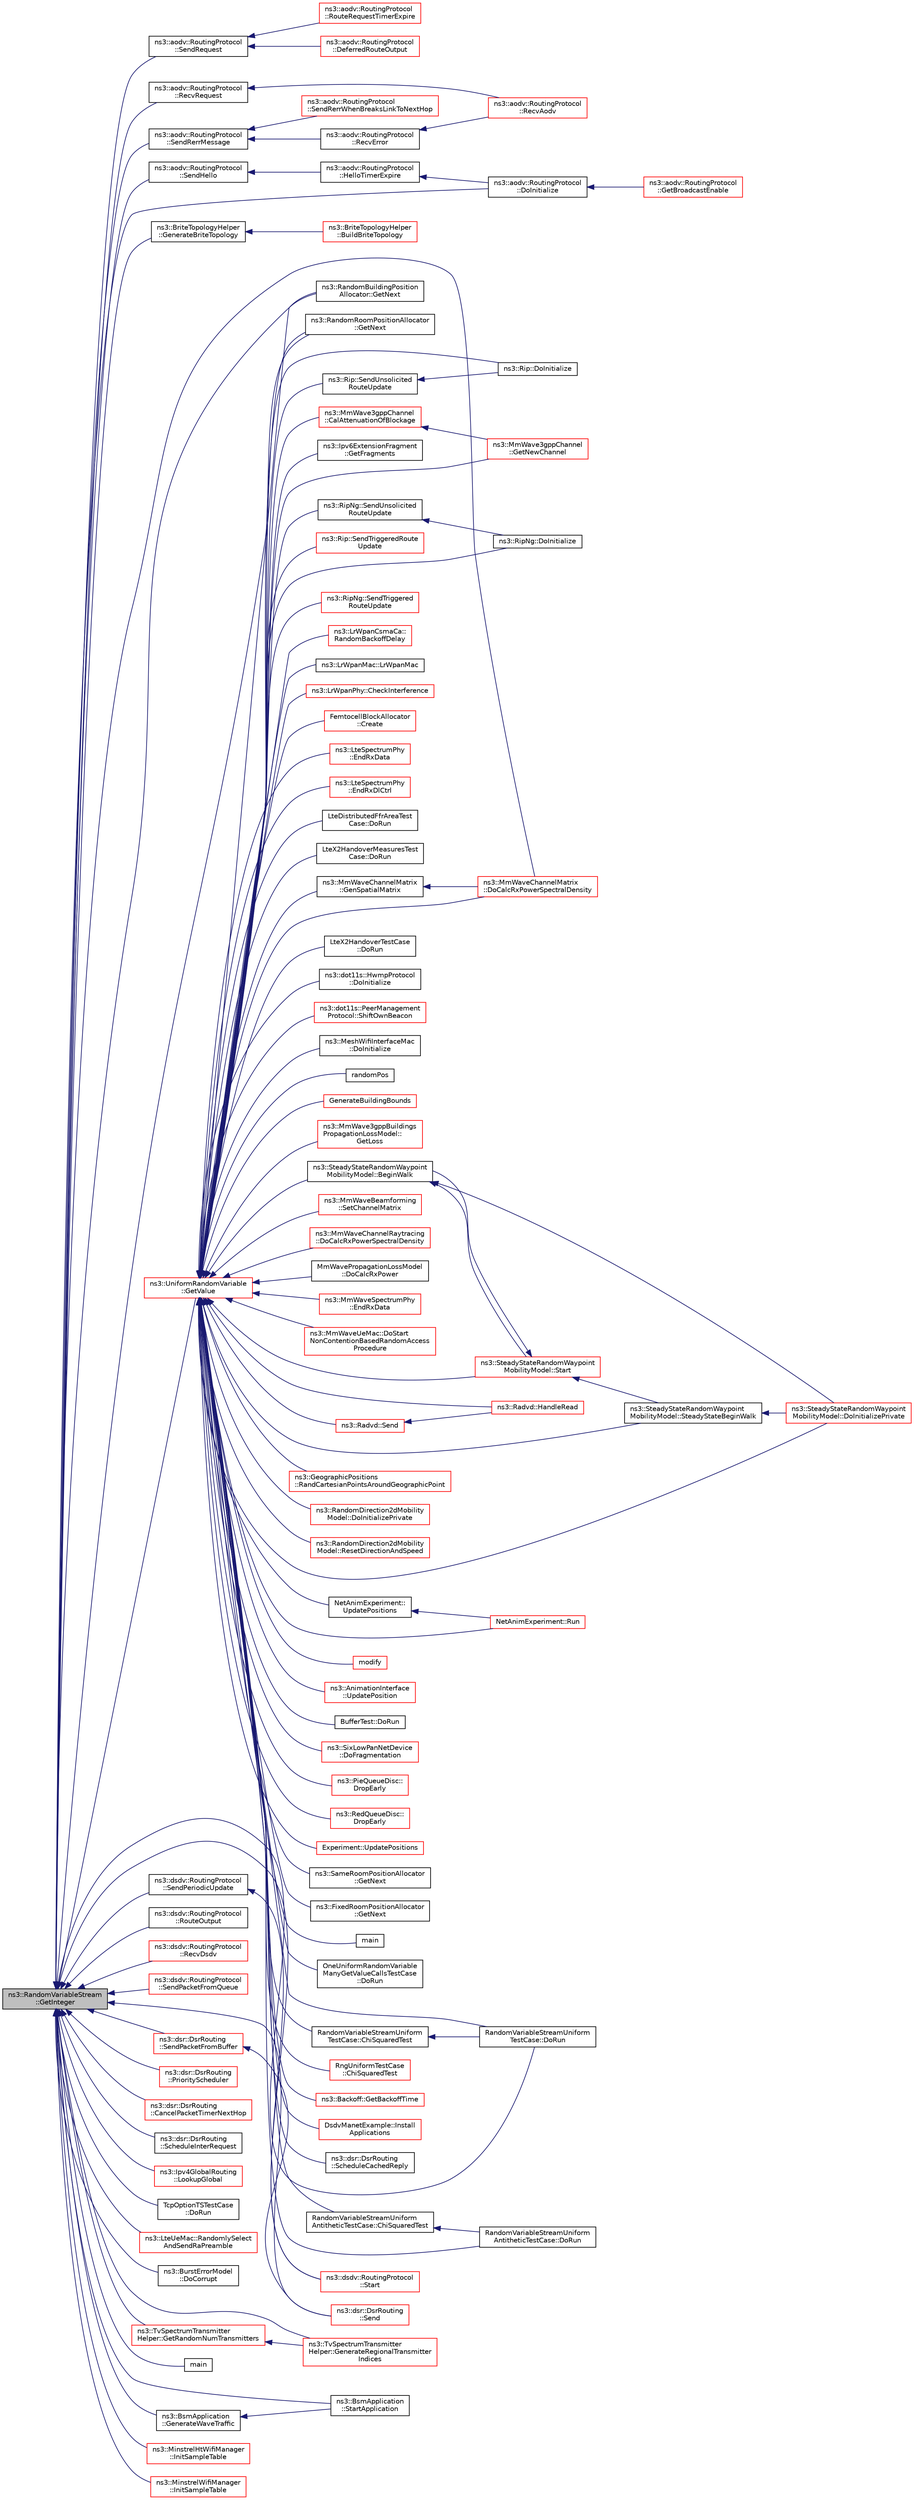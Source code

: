 digraph "ns3::RandomVariableStream::GetInteger"
{
  edge [fontname="Helvetica",fontsize="10",labelfontname="Helvetica",labelfontsize="10"];
  node [fontname="Helvetica",fontsize="10",shape=record];
  rankdir="LR";
  Node1 [label="ns3::RandomVariableStream\l::GetInteger",height=0.2,width=0.4,color="black", fillcolor="grey75", style="filled", fontcolor="black"];
  Node1 -> Node2 [dir="back",color="midnightblue",fontsize="10",style="solid"];
  Node2 [label="ns3::aodv::RoutingProtocol\l::SendRequest",height=0.2,width=0.4,color="black", fillcolor="white", style="filled",URL="$db/dd0/classns3_1_1aodv_1_1RoutingProtocol.html#a483f8df4d7855b2a71e506f665ca0828",tooltip="Send RREQ. "];
  Node2 -> Node3 [dir="back",color="midnightblue",fontsize="10",style="solid"];
  Node3 [label="ns3::aodv::RoutingProtocol\l::DeferredRouteOutput",height=0.2,width=0.4,color="red", fillcolor="white", style="filled",URL="$db/dd0/classns3_1_1aodv_1_1RoutingProtocol.html#a3e53873fd2f4dad41aeba24b9a16ce48",tooltip="Queue packet and send route request. "];
  Node2 -> Node4 [dir="back",color="midnightblue",fontsize="10",style="solid"];
  Node4 [label="ns3::aodv::RoutingProtocol\l::RouteRequestTimerExpire",height=0.2,width=0.4,color="red", fillcolor="white", style="filled",URL="$db/dd0/classns3_1_1aodv_1_1RoutingProtocol.html#ae2ede2e919e00345ce1ba385c0527611",tooltip="Handle route discovery process. "];
  Node1 -> Node5 [dir="back",color="midnightblue",fontsize="10",style="solid"];
  Node5 [label="ns3::aodv::RoutingProtocol\l::RecvRequest",height=0.2,width=0.4,color="black", fillcolor="white", style="filled",URL="$db/dd0/classns3_1_1aodv_1_1RoutingProtocol.html#adc8555f0e1e8ba05ea80a412b412d064",tooltip="Receive RREQ. "];
  Node5 -> Node6 [dir="back",color="midnightblue",fontsize="10",style="solid"];
  Node6 [label="ns3::aodv::RoutingProtocol\l::RecvAodv",height=0.2,width=0.4,color="red", fillcolor="white", style="filled",URL="$db/dd0/classns3_1_1aodv_1_1RoutingProtocol.html#a08c44000f66533e69bde85d68d75c354",tooltip="Receive and process control packet. "];
  Node1 -> Node7 [dir="back",color="midnightblue",fontsize="10",style="solid"];
  Node7 [label="ns3::aodv::RoutingProtocol\l::SendHello",height=0.2,width=0.4,color="black", fillcolor="white", style="filled",URL="$db/dd0/classns3_1_1aodv_1_1RoutingProtocol.html#a1b772ee4eda1d3dae376dac6926c0dcf",tooltip="Send hello. "];
  Node7 -> Node8 [dir="back",color="midnightblue",fontsize="10",style="solid"];
  Node8 [label="ns3::aodv::RoutingProtocol\l::HelloTimerExpire",height=0.2,width=0.4,color="black", fillcolor="white", style="filled",URL="$db/dd0/classns3_1_1aodv_1_1RoutingProtocol.html#a4dc002f2942cbcf436d16183c1c71f10",tooltip="Schedule next send of hello message. "];
  Node8 -> Node9 [dir="back",color="midnightblue",fontsize="10",style="solid"];
  Node9 [label="ns3::aodv::RoutingProtocol\l::DoInitialize",height=0.2,width=0.4,color="black", fillcolor="white", style="filled",URL="$db/dd0/classns3_1_1aodv_1_1RoutingProtocol.html#ae42c9385e8ede77f42fdb575e26ef880"];
  Node9 -> Node10 [dir="back",color="midnightblue",fontsize="10",style="solid"];
  Node10 [label="ns3::aodv::RoutingProtocol\l::GetBroadcastEnable",height=0.2,width=0.4,color="red", fillcolor="white", style="filled",URL="$db/dd0/classns3_1_1aodv_1_1RoutingProtocol.html#aabd68c3a12f1de9f3465e5025cdaa5bc"];
  Node1 -> Node11 [dir="back",color="midnightblue",fontsize="10",style="solid"];
  Node11 [label="ns3::aodv::RoutingProtocol\l::SendRerrMessage",height=0.2,width=0.4,color="black", fillcolor="white", style="filled",URL="$db/dd0/classns3_1_1aodv_1_1RoutingProtocol.html#abc216040fe7b7ac100ea7bf2ce9a0bdb",tooltip="Forward RERR. "];
  Node11 -> Node12 [dir="back",color="midnightblue",fontsize="10",style="solid"];
  Node12 [label="ns3::aodv::RoutingProtocol\l::RecvError",height=0.2,width=0.4,color="black", fillcolor="white", style="filled",URL="$db/dd0/classns3_1_1aodv_1_1RoutingProtocol.html#ae93fba9dbcde4f1eb0f2d7a189e9ae54",tooltip="Receive RERR from node with address src. "];
  Node12 -> Node6 [dir="back",color="midnightblue",fontsize="10",style="solid"];
  Node11 -> Node13 [dir="back",color="midnightblue",fontsize="10",style="solid"];
  Node13 [label="ns3::aodv::RoutingProtocol\l::SendRerrWhenBreaksLinkToNextHop",height=0.2,width=0.4,color="red", fillcolor="white", style="filled",URL="$db/dd0/classns3_1_1aodv_1_1RoutingProtocol.html#ae2ab3a83b71210d82c458e5e680c1351",tooltip="Initiate RERR. "];
  Node1 -> Node9 [dir="back",color="midnightblue",fontsize="10",style="solid"];
  Node1 -> Node14 [dir="back",color="midnightblue",fontsize="10",style="solid"];
  Node14 [label="ns3::BriteTopologyHelper\l::GenerateBriteTopology",height=0.2,width=0.4,color="black", fillcolor="white", style="filled",URL="$da/dee/classns3_1_1BriteTopologyHelper.html#a16c360e3a41d15cba5c517f87574be7d"];
  Node14 -> Node15 [dir="back",color="midnightblue",fontsize="10",style="solid"];
  Node15 [label="ns3::BriteTopologyHelper\l::BuildBriteTopology",height=0.2,width=0.4,color="red", fillcolor="white", style="filled",URL="$da/dee/classns3_1_1BriteTopologyHelper.html#a44c7d4b65e9200851ef20283f51f0e84"];
  Node1 -> Node16 [dir="back",color="midnightblue",fontsize="10",style="solid"];
  Node16 [label="ns3::RandomBuildingPosition\lAllocator::GetNext",height=0.2,width=0.4,color="black", fillcolor="white", style="filled",URL="$de/d30/classns3_1_1RandomBuildingPositionAllocator.html#af69e84fdb3d52246f61228ab4b9ac391"];
  Node1 -> Node17 [dir="back",color="midnightblue",fontsize="10",style="solid"];
  Node17 [label="ns3::RandomRoomPositionAllocator\l::GetNext",height=0.2,width=0.4,color="black", fillcolor="white", style="filled",URL="$dd/d26/classns3_1_1RandomRoomPositionAllocator.html#a01f64780cc703025e55f1cc451e2441c"];
  Node1 -> Node18 [dir="back",color="midnightblue",fontsize="10",style="solid"];
  Node18 [label="ns3::UniformRandomVariable\l::GetValue",height=0.2,width=0.4,color="red", fillcolor="white", style="filled",URL="$d0/d5b/classns3_1_1UniformRandomVariable.html#a03822d8c86ac51e9aa83bbc73041386b",tooltip="Get the next random value, as a double in the specified range . "];
  Node18 -> Node16 [dir="back",color="midnightblue",fontsize="10",style="solid"];
  Node18 -> Node17 [dir="back",color="midnightblue",fontsize="10",style="solid"];
  Node18 -> Node19 [dir="back",color="midnightblue",fontsize="10",style="solid"];
  Node19 [label="ns3::SameRoomPositionAllocator\l::GetNext",height=0.2,width=0.4,color="black", fillcolor="white", style="filled",URL="$db/dd1/classns3_1_1SameRoomPositionAllocator.html#ae6149d158a31b9962c8a6224d5503c9e"];
  Node18 -> Node20 [dir="back",color="midnightblue",fontsize="10",style="solid"];
  Node20 [label="ns3::FixedRoomPositionAllocator\l::GetNext",height=0.2,width=0.4,color="black", fillcolor="white", style="filled",URL="$d7/d7b/classns3_1_1FixedRoomPositionAllocator.html#a1fc0352d2663bac3336aa89e5b0e9a24"];
  Node18 -> Node21 [dir="back",color="midnightblue",fontsize="10",style="solid"];
  Node21 [label="main",height=0.2,width=0.4,color="black", fillcolor="white", style="filled",URL="$de/d38/sample-random-variable-stream_8cc.html#a0ddf1224851353fc92bfbff6f499fa97"];
  Node18 -> Node22 [dir="back",color="midnightblue",fontsize="10",style="solid"];
  Node22 [label="OneUniformRandomVariable\lManyGetValueCallsTestCase\l::DoRun",height=0.2,width=0.4,color="black", fillcolor="white", style="filled",URL="$db/dd2/classOneUniformRandomVariableManyGetValueCallsTestCase.html#aa51b2a9ca377c494f8f0595b56bbe56f",tooltip="Implementation to actually run this TestCase. "];
  Node18 -> Node23 [dir="back",color="midnightblue",fontsize="10",style="solid"];
  Node23 [label="RandomVariableStreamUniform\lTestCase::ChiSquaredTest",height=0.2,width=0.4,color="black", fillcolor="white", style="filled",URL="$dd/d48/classRandomVariableStreamUniformTestCase.html#ad54d3117255be7b5a8a79fced7d66d8a"];
  Node23 -> Node24 [dir="back",color="midnightblue",fontsize="10",style="solid"];
  Node24 [label="RandomVariableStreamUniform\lTestCase::DoRun",height=0.2,width=0.4,color="black", fillcolor="white", style="filled",URL="$dd/d48/classRandomVariableStreamUniformTestCase.html#acd98890e6413349110a471847035892f",tooltip="Implementation to actually run this TestCase. "];
  Node18 -> Node24 [dir="back",color="midnightblue",fontsize="10",style="solid"];
  Node18 -> Node25 [dir="back",color="midnightblue",fontsize="10",style="solid"];
  Node25 [label="RandomVariableStreamUniform\lAntitheticTestCase::ChiSquaredTest",height=0.2,width=0.4,color="black", fillcolor="white", style="filled",URL="$d5/d78/classRandomVariableStreamUniformAntitheticTestCase.html#af58e40a706e13445a6adfbdb4873ad45"];
  Node25 -> Node26 [dir="back",color="midnightblue",fontsize="10",style="solid"];
  Node26 [label="RandomVariableStreamUniform\lAntitheticTestCase::DoRun",height=0.2,width=0.4,color="black", fillcolor="white", style="filled",URL="$d5/d78/classRandomVariableStreamUniformAntitheticTestCase.html#a268aa184dc12129f1e8d52efb087b138",tooltip="Implementation to actually run this TestCase. "];
  Node18 -> Node26 [dir="back",color="midnightblue",fontsize="10",style="solid"];
  Node18 -> Node27 [dir="back",color="midnightblue",fontsize="10",style="solid"];
  Node27 [label="RngUniformTestCase\l::ChiSquaredTest",height=0.2,width=0.4,color="red", fillcolor="white", style="filled",URL="$dd/ddf/classRngUniformTestCase.html#a0b3ff4e75ad18f37e50a601c145f88ff"];
  Node18 -> Node28 [dir="back",color="midnightblue",fontsize="10",style="solid"];
  Node28 [label="ns3::Backoff::GetBackoffTime",height=0.2,width=0.4,color="red", fillcolor="white", style="filled",URL="$d8/d54/classns3_1_1Backoff.html#ab805c5622b6c624d8d929be36ac6cc93"];
  Node18 -> Node29 [dir="back",color="midnightblue",fontsize="10",style="solid"];
  Node29 [label="DsdvManetExample::Install\lApplications",height=0.2,width=0.4,color="red", fillcolor="white", style="filled",URL="$d3/d2a/classDsdvManetExample.html#a0ad1c4265d2a60564491d137832f273b"];
  Node18 -> Node30 [dir="back",color="midnightblue",fontsize="10",style="solid"];
  Node30 [label="ns3::dsr::DsrRouting\l::ScheduleCachedReply",height=0.2,width=0.4,color="black", fillcolor="white", style="filled",URL="$df/d32/classns3_1_1dsr_1_1DsrRouting.html#af078d9a9fe5a20264a93f481f6d0feb3"];
  Node18 -> Node31 [dir="back",color="midnightblue",fontsize="10",style="solid"];
  Node31 [label="ns3::Radvd::Send",height=0.2,width=0.4,color="red", fillcolor="white", style="filled",URL="$d5/dd8/classns3_1_1Radvd.html#a2dc4914b58690eaef190f38726d69bb2",tooltip="Send a packet. "];
  Node31 -> Node32 [dir="back",color="midnightblue",fontsize="10",style="solid"];
  Node32 [label="ns3::Radvd::HandleRead",height=0.2,width=0.4,color="red", fillcolor="white", style="filled",URL="$d5/dd8/classns3_1_1Radvd.html#a75cc828bc07117551ab886d986590045",tooltip="Handle received packet, especially router solicitation. "];
  Node18 -> Node32 [dir="back",color="midnightblue",fontsize="10",style="solid"];
  Node18 -> Node33 [dir="back",color="midnightblue",fontsize="10",style="solid"];
  Node33 [label="ns3::Ipv6ExtensionFragment\l::GetFragments",height=0.2,width=0.4,color="black", fillcolor="white", style="filled",URL="$de/dd5/classns3_1_1Ipv6ExtensionFragment.html#a60bc0fdd5a5d1bcb2223c98909eef44e",tooltip="Fragment a packet. "];
  Node18 -> Node34 [dir="back",color="midnightblue",fontsize="10",style="solid"];
  Node34 [label="ns3::Rip::DoInitialize",height=0.2,width=0.4,color="black", fillcolor="white", style="filled",URL="$d7/d2b/classns3_1_1Rip.html#a622ec450ec78945f81986b64ce3dcbed"];
  Node18 -> Node35 [dir="back",color="midnightblue",fontsize="10",style="solid"];
  Node35 [label="ns3::Rip::SendTriggeredRoute\lUpdate",height=0.2,width=0.4,color="red", fillcolor="white", style="filled",URL="$d7/d2b/classns3_1_1Rip.html#aee5d3efe6b4dbcd128018f49b981fd7c",tooltip="Send Triggered Routing Updates on all interfaces. "];
  Node18 -> Node36 [dir="back",color="midnightblue",fontsize="10",style="solid"];
  Node36 [label="ns3::Rip::SendUnsolicited\lRouteUpdate",height=0.2,width=0.4,color="black", fillcolor="white", style="filled",URL="$d7/d2b/classns3_1_1Rip.html#aea59ff20475f09e1783bc37d5a8531c0",tooltip="Send Unsolicited Routing Updates on all interfaces. "];
  Node36 -> Node34 [dir="back",color="midnightblue",fontsize="10",style="solid"];
  Node18 -> Node37 [dir="back",color="midnightblue",fontsize="10",style="solid"];
  Node37 [label="ns3::RipNg::DoInitialize",height=0.2,width=0.4,color="black", fillcolor="white", style="filled",URL="$da/d75/classns3_1_1RipNg.html#a81a7056d4a1d1afc266181406f5dbf64"];
  Node18 -> Node38 [dir="back",color="midnightblue",fontsize="10",style="solid"];
  Node38 [label="ns3::RipNg::SendTriggered\lRouteUpdate",height=0.2,width=0.4,color="red", fillcolor="white", style="filled",URL="$da/d75/classns3_1_1RipNg.html#ad7a8e445116b3dd8cdd1d50366787c66",tooltip="Send Triggered Routing Updates on all interfaces. "];
  Node18 -> Node39 [dir="back",color="midnightblue",fontsize="10",style="solid"];
  Node39 [label="ns3::RipNg::SendUnsolicited\lRouteUpdate",height=0.2,width=0.4,color="black", fillcolor="white", style="filled",URL="$da/d75/classns3_1_1RipNg.html#af4dc944e60808380f6c5af16bf867fdc",tooltip="Send Unsolicited Routing Updates on all interfaces. "];
  Node39 -> Node37 [dir="back",color="midnightblue",fontsize="10",style="solid"];
  Node18 -> Node40 [dir="back",color="midnightblue",fontsize="10",style="solid"];
  Node40 [label="ns3::LrWpanCsmaCa::\lRandomBackoffDelay",height=0.2,width=0.4,color="red", fillcolor="white", style="filled",URL="$df/d61/classns3_1_1LrWpanCsmaCa.html#a21224101ec7187a7f9560a36172841b8"];
  Node18 -> Node41 [dir="back",color="midnightblue",fontsize="10",style="solid"];
  Node41 [label="ns3::LrWpanMac::LrWpanMac",height=0.2,width=0.4,color="black", fillcolor="white", style="filled",URL="$db/d57/classns3_1_1LrWpanMac.html#ae85526f526890de95937d9e6f1771403"];
  Node18 -> Node42 [dir="back",color="midnightblue",fontsize="10",style="solid"];
  Node42 [label="ns3::LrWpanPhy::CheckInterference",height=0.2,width=0.4,color="red", fillcolor="white", style="filled",URL="$d6/d61/classns3_1_1LrWpanPhy.html#a8a339fadde6f27b6a495377a4eca7943"];
  Node18 -> Node43 [dir="back",color="midnightblue",fontsize="10",style="solid"];
  Node43 [label="FemtocellBlockAllocator\l::Create",height=0.2,width=0.4,color="red", fillcolor="white", style="filled",URL="$dd/d6a/classFemtocellBlockAllocator.html#ac3f3dd07dae696b6991e9d483e4fffe5"];
  Node18 -> Node44 [dir="back",color="midnightblue",fontsize="10",style="solid"];
  Node44 [label="ns3::LteSpectrumPhy\l::EndRxData",height=0.2,width=0.4,color="red", fillcolor="white", style="filled",URL="$de/def/classns3_1_1LteSpectrumPhy.html#adb0ef7ffaee60976d3b79f31fb3129ca"];
  Node18 -> Node45 [dir="back",color="midnightblue",fontsize="10",style="solid"];
  Node45 [label="ns3::LteSpectrumPhy\l::EndRxDlCtrl",height=0.2,width=0.4,color="red", fillcolor="white", style="filled",URL="$de/def/classns3_1_1LteSpectrumPhy.html#a88ff185754afa38f1bceb9f1641bdabc"];
  Node18 -> Node46 [dir="back",color="midnightblue",fontsize="10",style="solid"];
  Node46 [label="LteDistributedFfrAreaTest\lCase::DoRun",height=0.2,width=0.4,color="black", fillcolor="white", style="filled",URL="$d7/d87/classLteDistributedFfrAreaTestCase.html#a1a386a39f2ddc3d22b17a134b775e2b7",tooltip="Implementation to actually run this TestCase. "];
  Node18 -> Node47 [dir="back",color="midnightblue",fontsize="10",style="solid"];
  Node47 [label="LteX2HandoverMeasuresTest\lCase::DoRun",height=0.2,width=0.4,color="black", fillcolor="white", style="filled",URL="$dd/d82/classLteX2HandoverMeasuresTestCase.html#a6aefe1e71df347688687fb5d8dd54104",tooltip="Implementation to actually run this TestCase. "];
  Node18 -> Node48 [dir="back",color="midnightblue",fontsize="10",style="solid"];
  Node48 [label="LteX2HandoverTestCase\l::DoRun",height=0.2,width=0.4,color="black", fillcolor="white", style="filled",URL="$d4/d48/classLteX2HandoverTestCase.html#a5d77d6fbe61da649203846d4617b4716",tooltip="Implementation to actually run this TestCase. "];
  Node18 -> Node49 [dir="back",color="midnightblue",fontsize="10",style="solid"];
  Node49 [label="ns3::dot11s::HwmpProtocol\l::DoInitialize",height=0.2,width=0.4,color="black", fillcolor="white", style="filled",URL="$de/d15/classns3_1_1dot11s_1_1HwmpProtocol.html#a67a93c2ef31e7ca0d23b07c8c6edcd90"];
  Node18 -> Node50 [dir="back",color="midnightblue",fontsize="10",style="solid"];
  Node50 [label="ns3::dot11s::PeerManagement\lProtocol::ShiftOwnBeacon",height=0.2,width=0.4,color="red", fillcolor="white", style="filled",URL="$d7/d46/classns3_1_1dot11s_1_1PeerManagementProtocol.html#a9649a96c629c63b98c133fe258340aa9",tooltip="Shift own beacon function. "];
  Node18 -> Node51 [dir="back",color="midnightblue",fontsize="10",style="solid"];
  Node51 [label="ns3::MeshWifiInterfaceMac\l::DoInitialize",height=0.2,width=0.4,color="black", fillcolor="white", style="filled",URL="$d0/dd8/classns3_1_1MeshWifiInterfaceMac.html#afce4d5c3fc9f6abeb87066e62367aacf"];
  Node18 -> Node52 [dir="back",color="midnightblue",fontsize="10",style="solid"];
  Node52 [label="randomPos",height=0.2,width=0.4,color="black", fillcolor="white", style="filled",URL="$db/daf/dce-example-mptcp-mmwave_8cc.html#a413c7e5fc698544007360bfb970ca4e2"];
  Node18 -> Node53 [dir="back",color="midnightblue",fontsize="10",style="solid"];
  Node53 [label="GenerateBuildingBounds",height=0.2,width=0.4,color="red", fillcolor="white", style="filled",URL="$d5/d1b/mc-twoenbs_8cc.html#a44ed24f55f9249a5cb23a36d126def78"];
  Node18 -> Node54 [dir="back",color="midnightblue",fontsize="10",style="solid"];
  Node54 [label="ns3::MmWave3gppBuildings\lPropagationLossModel::\lGetLoss",height=0.2,width=0.4,color="red", fillcolor="white", style="filled",URL="$d6/d89/classns3_1_1MmWave3gppBuildingsPropagationLossModel.html#ae461e2a33b54da63fe384804e719813b"];
  Node18 -> Node55 [dir="back",color="midnightblue",fontsize="10",style="solid"];
  Node55 [label="ns3::MmWave3gppChannel\l::GetNewChannel",height=0.2,width=0.4,color="red", fillcolor="white", style="filled",URL="$d5/d15/classns3_1_1MmWave3gppChannel.html#aef5bd6982d739715d7bbba3166e75116"];
  Node18 -> Node56 [dir="back",color="midnightblue",fontsize="10",style="solid"];
  Node56 [label="ns3::MmWave3gppChannel\l::CalAttenuationOfBlockage",height=0.2,width=0.4,color="red", fillcolor="white", style="filled",URL="$d5/d15/classns3_1_1MmWave3gppChannel.html#aff8853ed48d4aeb1a5d4960a843f5f1a"];
  Node56 -> Node55 [dir="back",color="midnightblue",fontsize="10",style="solid"];
  Node18 -> Node57 [dir="back",color="midnightblue",fontsize="10",style="solid"];
  Node57 [label="ns3::MmWaveBeamforming\l::SetChannelMatrix",height=0.2,width=0.4,color="red", fillcolor="white", style="filled",URL="$dc/d81/classns3_1_1MmWaveBeamforming.html#a16438840f78c78b12d3507f223deb40f"];
  Node18 -> Node58 [dir="back",color="midnightblue",fontsize="10",style="solid"];
  Node58 [label="ns3::MmWaveChannelMatrix\l::DoCalcRxPowerSpectralDensity",height=0.2,width=0.4,color="red", fillcolor="white", style="filled",URL="$d6/d57/classns3_1_1MmWaveChannelMatrix.html#a707a28baf614560635774d0994a656f3"];
  Node18 -> Node59 [dir="back",color="midnightblue",fontsize="10",style="solid"];
  Node59 [label="ns3::MmWaveChannelMatrix\l::GenSpatialMatrix",height=0.2,width=0.4,color="black", fillcolor="white", style="filled",URL="$d6/d57/classns3_1_1MmWaveChannelMatrix.html#a1395b9e11d00ccf0188e0b464a4b0fdb"];
  Node59 -> Node58 [dir="back",color="midnightblue",fontsize="10",style="solid"];
  Node18 -> Node60 [dir="back",color="midnightblue",fontsize="10",style="solid"];
  Node60 [label="ns3::MmWaveChannelRaytracing\l::DoCalcRxPowerSpectralDensity",height=0.2,width=0.4,color="red", fillcolor="white", style="filled",URL="$d1/d92/classns3_1_1MmWaveChannelRaytracing.html#acc7c4160f1e83ce989502aec3fda4814"];
  Node18 -> Node61 [dir="back",color="midnightblue",fontsize="10",style="solid"];
  Node61 [label="MmWavePropagationLossModel\l::DoCalcRxPower",height=0.2,width=0.4,color="black", fillcolor="white", style="filled",URL="$d7/d6e/classMmWavePropagationLossModel.html#a28b879dc3d4404dd807b50527c71e51c"];
  Node18 -> Node62 [dir="back",color="midnightblue",fontsize="10",style="solid"];
  Node62 [label="ns3::MmWaveSpectrumPhy\l::EndRxData",height=0.2,width=0.4,color="red", fillcolor="white", style="filled",URL="$de/d08/classns3_1_1MmWaveSpectrumPhy.html#abc84ca909d7e225a7f31d8e88bb20865"];
  Node18 -> Node63 [dir="back",color="midnightblue",fontsize="10",style="solid"];
  Node63 [label="ns3::MmWaveUeMac::DoStart\lNonContentionBasedRandomAccess\lProcedure",height=0.2,width=0.4,color="red", fillcolor="white", style="filled",URL="$d7/d84/classns3_1_1MmWaveUeMac.html#a25e1b978cdec1d22cb804b45bd29da67"];
  Node18 -> Node64 [dir="back",color="midnightblue",fontsize="10",style="solid"];
  Node64 [label="ns3::GeographicPositions\l::RandCartesianPointsAroundGeographicPoint",height=0.2,width=0.4,color="red", fillcolor="white", style="filled",URL="$d6/d6b/classns3_1_1GeographicPositions.html#a020b37badd7a5ccf4d32854754b261c0"];
  Node18 -> Node65 [dir="back",color="midnightblue",fontsize="10",style="solid"];
  Node65 [label="ns3::RandomDirection2dMobility\lModel::DoInitializePrivate",height=0.2,width=0.4,color="red", fillcolor="white", style="filled",URL="$dc/d1a/classns3_1_1RandomDirection2dMobilityModel.html#a8240bba0ddc6f386bda3ebf96b383a6a"];
  Node18 -> Node66 [dir="back",color="midnightblue",fontsize="10",style="solid"];
  Node66 [label="ns3::RandomDirection2dMobility\lModel::ResetDirectionAndSpeed",height=0.2,width=0.4,color="red", fillcolor="white", style="filled",URL="$dc/d1a/classns3_1_1RandomDirection2dMobilityModel.html#acc1e4eab8e75a20854938b0616bb9c79"];
  Node18 -> Node67 [dir="back",color="midnightblue",fontsize="10",style="solid"];
  Node67 [label="ns3::SteadyStateRandomWaypoint\lMobilityModel::DoInitializePrivate",height=0.2,width=0.4,color="red", fillcolor="white", style="filled",URL="$d9/d91/classns3_1_1SteadyStateRandomWaypointMobilityModel.html#a661b708216d6f6c38443d061b0d02c96"];
  Node18 -> Node68 [dir="back",color="midnightblue",fontsize="10",style="solid"];
  Node68 [label="ns3::SteadyStateRandomWaypoint\lMobilityModel::SteadyStateBeginWalk",height=0.2,width=0.4,color="black", fillcolor="white", style="filled",URL="$d9/d91/classns3_1_1SteadyStateRandomWaypointMobilityModel.html#a4ff1b8e152ae2b5481baf39a91174c5d"];
  Node68 -> Node67 [dir="back",color="midnightblue",fontsize="10",style="solid"];
  Node18 -> Node69 [dir="back",color="midnightblue",fontsize="10",style="solid"];
  Node69 [label="ns3::SteadyStateRandomWaypoint\lMobilityModel::BeginWalk",height=0.2,width=0.4,color="black", fillcolor="white", style="filled",URL="$d9/d91/classns3_1_1SteadyStateRandomWaypointMobilityModel.html#a6db94d1dee3fe984ad422fd9bed2d7db"];
  Node69 -> Node67 [dir="back",color="midnightblue",fontsize="10",style="solid"];
  Node69 -> Node70 [dir="back",color="midnightblue",fontsize="10",style="solid"];
  Node70 [label="ns3::SteadyStateRandomWaypoint\lMobilityModel::Start",height=0.2,width=0.4,color="red", fillcolor="white", style="filled",URL="$d9/d91/classns3_1_1SteadyStateRandomWaypointMobilityModel.html#afb5dffc7e7b3e1d2f66f98c1300ca443"];
  Node70 -> Node68 [dir="back",color="midnightblue",fontsize="10",style="solid"];
  Node70 -> Node69 [dir="back",color="midnightblue",fontsize="10",style="solid"];
  Node18 -> Node70 [dir="back",color="midnightblue",fontsize="10",style="solid"];
  Node18 -> Node71 [dir="back",color="midnightblue",fontsize="10",style="solid"];
  Node71 [label="modify",height=0.2,width=0.4,color="red", fillcolor="white", style="filled",URL="$d2/d94/resources-counters_8cc.html#a7a2a3abb755d0d1a31414355520d054b"];
  Node18 -> Node72 [dir="back",color="midnightblue",fontsize="10",style="solid"];
  Node72 [label="NetAnimExperiment::\lUpdatePositions",height=0.2,width=0.4,color="black", fillcolor="white", style="filled",URL="$d9/d77/classNetAnimExperiment.html#ac34d4ab03728c026626625a291284658"];
  Node72 -> Node73 [dir="back",color="midnightblue",fontsize="10",style="solid"];
  Node73 [label="NetAnimExperiment::Run",height=0.2,width=0.4,color="red", fillcolor="white", style="filled",URL="$d9/d77/classNetAnimExperiment.html#a63a699997d753ea33b4367ccad6088a3"];
  Node18 -> Node73 [dir="back",color="midnightblue",fontsize="10",style="solid"];
  Node18 -> Node74 [dir="back",color="midnightblue",fontsize="10",style="solid"];
  Node74 [label="ns3::AnimationInterface\l::UpdatePosition",height=0.2,width=0.4,color="red", fillcolor="white", style="filled",URL="$d6/d1a/classns3_1_1AnimationInterface.html#ab751cf6f459289f0978f4bb97b93044d"];
  Node18 -> Node75 [dir="back",color="midnightblue",fontsize="10",style="solid"];
  Node75 [label="BufferTest::DoRun",height=0.2,width=0.4,color="black", fillcolor="white", style="filled",URL="$d7/d09/classBufferTest.html#a4ffd025f50c962366167daef7df0ac58",tooltip="Implementation to actually run this TestCase. "];
  Node18 -> Node76 [dir="back",color="midnightblue",fontsize="10",style="solid"];
  Node76 [label="ns3::SixLowPanNetDevice\l::DoFragmentation",height=0.2,width=0.4,color="red", fillcolor="white", style="filled",URL="$d1/d2b/classns3_1_1SixLowPanNetDevice.html#a88e96024b9eb0c0184c9c1ef26e3aa16",tooltip="Performs a packet fragmentation. "];
  Node18 -> Node77 [dir="back",color="midnightblue",fontsize="10",style="solid"];
  Node77 [label="ns3::PieQueueDisc::\lDropEarly",height=0.2,width=0.4,color="red", fillcolor="white", style="filled",URL="$da/d04/classns3_1_1PieQueueDisc.html#a73c30e9ac6e37ba9dd2a362f0b45e6e3",tooltip="Check if a packet needs to be dropped due to probability drop. "];
  Node18 -> Node78 [dir="back",color="midnightblue",fontsize="10",style="solid"];
  Node78 [label="ns3::RedQueueDisc::\lDropEarly",height=0.2,width=0.4,color="red", fillcolor="white", style="filled",URL="$d5/d02/classns3_1_1RedQueueDisc.html#a8cf68bf93f0ad885f92e32c8269d33d3",tooltip="Check if a packet needs to be dropped due to probability mark. "];
  Node18 -> Node79 [dir="back",color="midnightblue",fontsize="10",style="solid"];
  Node79 [label="Experiment::UpdatePositions",height=0.2,width=0.4,color="red", fillcolor="white", style="filled",URL="$d8/d06/classExperiment.html#a235b38a9d7884a3381c1da4cc5c794ca"];
  Node1 -> Node24 [dir="back",color="midnightblue",fontsize="10",style="solid"];
  Node1 -> Node80 [dir="back",color="midnightblue",fontsize="10",style="solid"];
  Node80 [label="ns3::dsdv::RoutingProtocol\l::Start",height=0.2,width=0.4,color="red", fillcolor="white", style="filled",URL="$de/dca/classns3_1_1dsdv_1_1RoutingProtocol.html#a1e6145b4ecb927243c4758012036c45a",tooltip="Start protocol operation. "];
  Node1 -> Node81 [dir="back",color="midnightblue",fontsize="10",style="solid"];
  Node81 [label="ns3::dsdv::RoutingProtocol\l::RouteOutput",height=0.2,width=0.4,color="black", fillcolor="white", style="filled",URL="$de/dca/classns3_1_1dsdv_1_1RoutingProtocol.html#af025a37dfb12829be3a1f484c5c926c0",tooltip="Query routing cache for an existing route, for an outbound packet. "];
  Node1 -> Node82 [dir="back",color="midnightblue",fontsize="10",style="solid"];
  Node82 [label="ns3::dsdv::RoutingProtocol\l::RecvDsdv",height=0.2,width=0.4,color="red", fillcolor="white", style="filled",URL="$de/dca/classns3_1_1dsdv_1_1RoutingProtocol.html#ad27475d64bfd478b57d73f3cc08d4c99",tooltip="Receive and process dsdv control packet. "];
  Node1 -> Node83 [dir="back",color="midnightblue",fontsize="10",style="solid"];
  Node83 [label="ns3::dsdv::RoutingProtocol\l::SendPeriodicUpdate",height=0.2,width=0.4,color="black", fillcolor="white", style="filled",URL="$de/dca/classns3_1_1dsdv_1_1RoutingProtocol.html#a370e3ca262a505ec0fd30456f82b2aed",tooltip="Broadcasts the entire routing table for every PeriodicUpdateInterval. "];
  Node83 -> Node80 [dir="back",color="midnightblue",fontsize="10",style="solid"];
  Node1 -> Node84 [dir="back",color="midnightblue",fontsize="10",style="solid"];
  Node84 [label="ns3::dsdv::RoutingProtocol\l::SendPacketFromQueue",height=0.2,width=0.4,color="red", fillcolor="white", style="filled",URL="$de/dca/classns3_1_1dsdv_1_1RoutingProtocol.html#a9359912928dc5b8dc851366a78c0cc8c"];
  Node1 -> Node85 [dir="back",color="midnightblue",fontsize="10",style="solid"];
  Node85 [label="ns3::dsr::DsrRouting\l::Send",height=0.2,width=0.4,color="red", fillcolor="white", style="filled",URL="$df/d32/classns3_1_1dsr_1_1DsrRouting.html#af67eeb07193d10db8308cb4ecbe08b02",tooltip="This function is called by higher layer protocol when sending packets. "];
  Node1 -> Node86 [dir="back",color="midnightblue",fontsize="10",style="solid"];
  Node86 [label="ns3::dsr::DsrRouting\l::PriorityScheduler",height=0.2,width=0.4,color="red", fillcolor="white", style="filled",URL="$df/d32/classns3_1_1dsr_1_1DsrRouting.html#aefc4dde8bd52b5b631a7ebf1d5924210",tooltip="This function is called to schedule sending packets from the network queue by priority. "];
  Node1 -> Node87 [dir="back",color="midnightblue",fontsize="10",style="solid"];
  Node87 [label="ns3::dsr::DsrRouting\l::SendPacketFromBuffer",height=0.2,width=0.4,color="red", fillcolor="white", style="filled",URL="$df/d32/classns3_1_1dsr_1_1DsrRouting.html#a1a862a16f3a5527f9425763864ac3e80",tooltip="This function is responsible for sending out data packets when have route, if no route found..."];
  Node87 -> Node85 [dir="back",color="midnightblue",fontsize="10",style="solid"];
  Node1 -> Node88 [dir="back",color="midnightblue",fontsize="10",style="solid"];
  Node88 [label="ns3::dsr::DsrRouting\l::CancelPacketTimerNextHop",height=0.2,width=0.4,color="red", fillcolor="white", style="filled",URL="$df/d32/classns3_1_1dsr_1_1DsrRouting.html#a215e6fcab10ee0d744a657f0af2695c6",tooltip="Cancel the packet retransmission timer for a all maintenance entries with nextHop address..."];
  Node1 -> Node89 [dir="back",color="midnightblue",fontsize="10",style="solid"];
  Node89 [label="ns3::dsr::DsrRouting\l::ScheduleInterRequest",height=0.2,width=0.4,color="black", fillcolor="white", style="filled",URL="$df/d32/classns3_1_1dsr_1_1DsrRouting.html#a03175efa8103d392d90298f2d8985a29",tooltip="Schedule the intermediate route request. "];
  Node1 -> Node90 [dir="back",color="midnightblue",fontsize="10",style="solid"];
  Node90 [label="ns3::Ipv4GlobalRouting\l::LookupGlobal",height=0.2,width=0.4,color="red", fillcolor="white", style="filled",URL="$db/dff/classns3_1_1Ipv4GlobalRouting.html#a647d7654f270ce66e46f26fc729f1d07",tooltip="Lookup in the forwarding table for destination. "];
  Node1 -> Node91 [dir="back",color="midnightblue",fontsize="10",style="solid"];
  Node91 [label="TcpOptionTSTestCase\l::DoRun",height=0.2,width=0.4,color="black", fillcolor="white", style="filled",URL="$d9/d80/classTcpOptionTSTestCase.html#a53011c31faadadd5da00292ee7544b35",tooltip="Implementation to actually run this TestCase. "];
  Node1 -> Node92 [dir="back",color="midnightblue",fontsize="10",style="solid"];
  Node92 [label="ns3::LteUeMac::RandomlySelect\lAndSendRaPreamble",height=0.2,width=0.4,color="red", fillcolor="white", style="filled",URL="$d2/d26/classns3_1_1LteUeMac.html#adde9572bc280b188a467be8868a87f14"];
  Node1 -> Node58 [dir="back",color="midnightblue",fontsize="10",style="solid"];
  Node1 -> Node93 [dir="back",color="midnightblue",fontsize="10",style="solid"];
  Node93 [label="ns3::BurstErrorModel\l::DoCorrupt",height=0.2,width=0.4,color="black", fillcolor="white", style="filled",URL="$da/de1/classns3_1_1BurstErrorModel.html#a42b33011d7c55aa034105b36f7555b6f"];
  Node1 -> Node94 [dir="back",color="midnightblue",fontsize="10",style="solid"];
  Node94 [label="ns3::TvSpectrumTransmitter\lHelper::GenerateRegionalTransmitter\lIndices",height=0.2,width=0.4,color="red", fillcolor="white", style="filled",URL="$d9/d54/classns3_1_1TvSpectrumTransmitterHelper.html#a006ecf3ca051c904ef507fbe1594b441"];
  Node1 -> Node95 [dir="back",color="midnightblue",fontsize="10",style="solid"];
  Node95 [label="ns3::TvSpectrumTransmitter\lHelper::GetRandomNumTransmitters",height=0.2,width=0.4,color="red", fillcolor="white", style="filled",URL="$d9/d54/classns3_1_1TvSpectrumTransmitterHelper.html#a81900fd7fbf95c1a3514b6ae03fedab4"];
  Node95 -> Node94 [dir="back",color="midnightblue",fontsize="10",style="solid"];
  Node1 -> Node96 [dir="back",color="midnightblue",fontsize="10",style="solid"];
  Node96 [label="main",height=0.2,width=0.4,color="black", fillcolor="white", style="filled",URL="$df/d1d/topology-example-sim_8cc.html#a0ddf1224851353fc92bfbff6f499fa97"];
  Node1 -> Node97 [dir="back",color="midnightblue",fontsize="10",style="solid"];
  Node97 [label="ns3::BsmApplication\l::StartApplication",height=0.2,width=0.4,color="black", fillcolor="white", style="filled",URL="$d9/ddb/classns3_1_1BsmApplication.html#a2caf2e381d781dfde58e39f19a220523",tooltip="Called at time specified by Start. "];
  Node1 -> Node98 [dir="back",color="midnightblue",fontsize="10",style="solid"];
  Node98 [label="ns3::BsmApplication\l::GenerateWaveTraffic",height=0.2,width=0.4,color="black", fillcolor="white", style="filled",URL="$d9/ddb/classns3_1_1BsmApplication.html#a22a009e7512e5df69dd9b81f96d15f51",tooltip="Creates and transmits a WAVE BSM packet. "];
  Node98 -> Node97 [dir="back",color="midnightblue",fontsize="10",style="solid"];
  Node1 -> Node99 [dir="back",color="midnightblue",fontsize="10",style="solid"];
  Node99 [label="ns3::MinstrelHtWifiManager\l::InitSampleTable",height=0.2,width=0.4,color="red", fillcolor="white", style="filled",URL="$dd/d09/classns3_1_1MinstrelHtWifiManager.html#a073d213169fe62c797ceb92ad999dcb0"];
  Node1 -> Node100 [dir="back",color="midnightblue",fontsize="10",style="solid"];
  Node100 [label="ns3::MinstrelWifiManager\l::InitSampleTable",height=0.2,width=0.4,color="red", fillcolor="white", style="filled",URL="$dd/d45/classns3_1_1MinstrelWifiManager.html#ab873a0ab43bec476e589db6b260e2ee5"];
}
